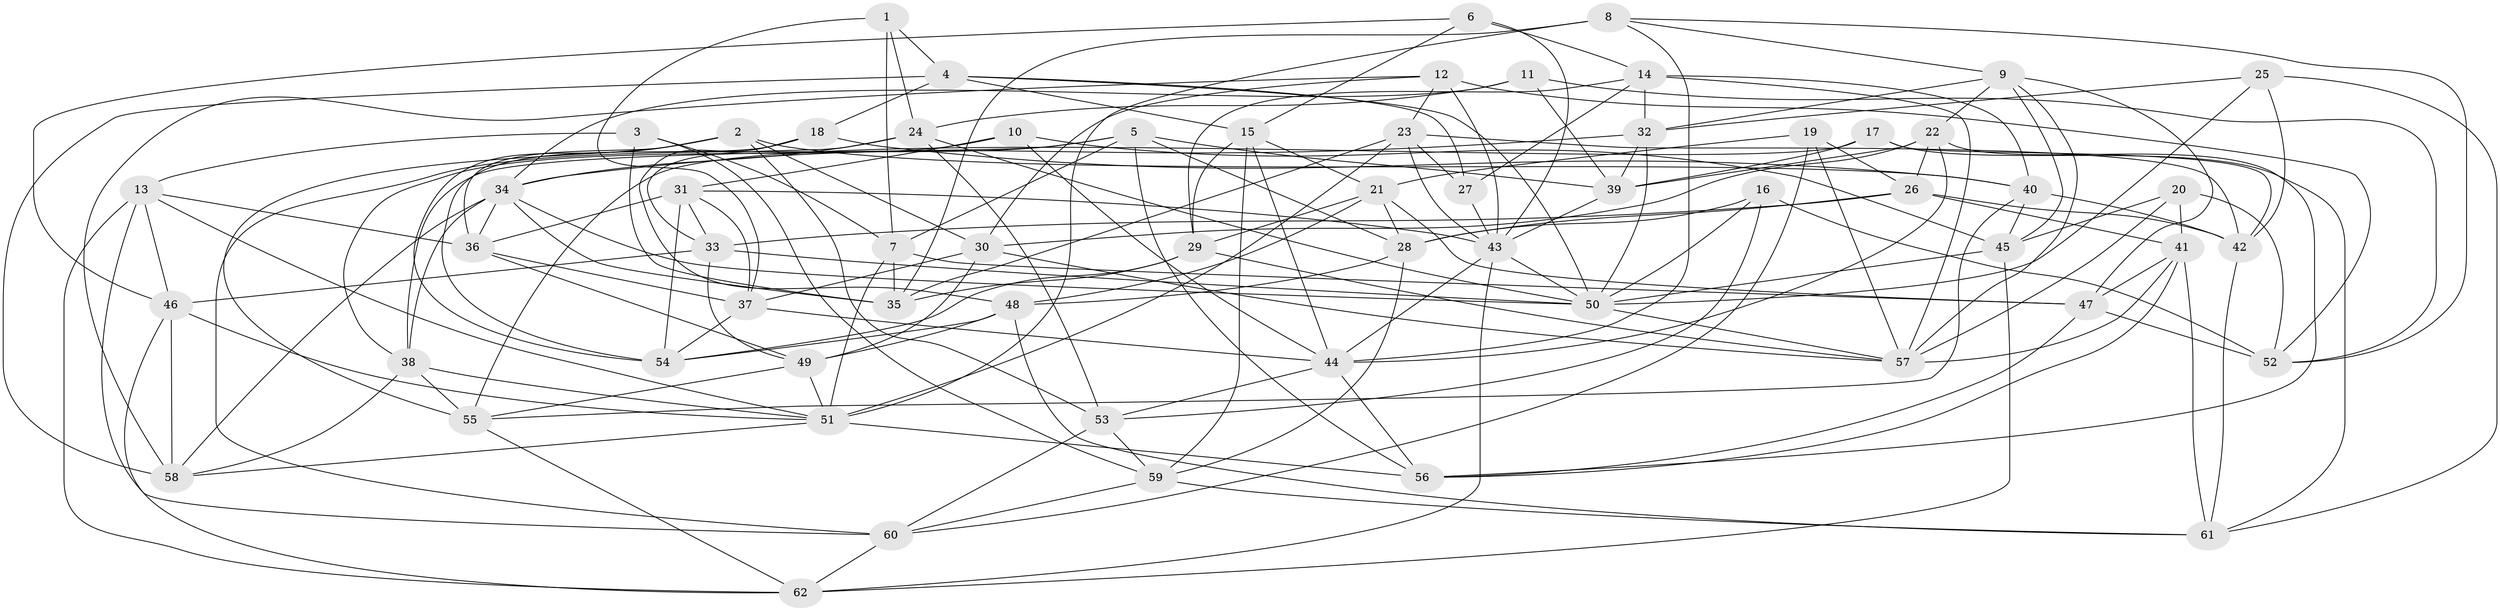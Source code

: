 // original degree distribution, {4: 1.0}
// Generated by graph-tools (version 1.1) at 2025/50/03/09/25 03:50:51]
// undirected, 62 vertices, 181 edges
graph export_dot {
graph [start="1"]
  node [color=gray90,style=filled];
  1;
  2;
  3;
  4;
  5;
  6;
  7;
  8;
  9;
  10;
  11;
  12;
  13;
  14;
  15;
  16;
  17;
  18;
  19;
  20;
  21;
  22;
  23;
  24;
  25;
  26;
  27;
  28;
  29;
  30;
  31;
  32;
  33;
  34;
  35;
  36;
  37;
  38;
  39;
  40;
  41;
  42;
  43;
  44;
  45;
  46;
  47;
  48;
  49;
  50;
  51;
  52;
  53;
  54;
  55;
  56;
  57;
  58;
  59;
  60;
  61;
  62;
  1 -- 4 [weight=1.0];
  1 -- 7 [weight=1.0];
  1 -- 24 [weight=1.0];
  1 -- 37 [weight=1.0];
  2 -- 30 [weight=1.0];
  2 -- 36 [weight=1.0];
  2 -- 40 [weight=1.0];
  2 -- 53 [weight=1.0];
  2 -- 54 [weight=1.0];
  2 -- 55 [weight=1.0];
  3 -- 7 [weight=1.0];
  3 -- 13 [weight=1.0];
  3 -- 35 [weight=1.0];
  3 -- 59 [weight=1.0];
  4 -- 15 [weight=1.0];
  4 -- 18 [weight=1.0];
  4 -- 27 [weight=1.0];
  4 -- 50 [weight=1.0];
  4 -- 58 [weight=1.0];
  5 -- 7 [weight=1.0];
  5 -- 28 [weight=1.0];
  5 -- 38 [weight=1.0];
  5 -- 39 [weight=1.0];
  5 -- 56 [weight=1.0];
  5 -- 60 [weight=1.0];
  6 -- 14 [weight=1.0];
  6 -- 15 [weight=1.0];
  6 -- 43 [weight=1.0];
  6 -- 46 [weight=1.0];
  7 -- 35 [weight=1.0];
  7 -- 47 [weight=1.0];
  7 -- 51 [weight=1.0];
  8 -- 9 [weight=1.0];
  8 -- 35 [weight=1.0];
  8 -- 44 [weight=1.0];
  8 -- 51 [weight=2.0];
  8 -- 52 [weight=1.0];
  9 -- 22 [weight=1.0];
  9 -- 32 [weight=1.0];
  9 -- 45 [weight=1.0];
  9 -- 47 [weight=1.0];
  9 -- 57 [weight=1.0];
  10 -- 31 [weight=1.0];
  10 -- 38 [weight=1.0];
  10 -- 44 [weight=1.0];
  10 -- 45 [weight=1.0];
  11 -- 24 [weight=1.0];
  11 -- 34 [weight=1.0];
  11 -- 39 [weight=1.0];
  11 -- 52 [weight=1.0];
  12 -- 23 [weight=1.0];
  12 -- 30 [weight=1.0];
  12 -- 43 [weight=2.0];
  12 -- 52 [weight=1.0];
  12 -- 58 [weight=1.0];
  13 -- 36 [weight=1.0];
  13 -- 46 [weight=1.0];
  13 -- 51 [weight=1.0];
  13 -- 60 [weight=1.0];
  13 -- 62 [weight=1.0];
  14 -- 27 [weight=1.0];
  14 -- 29 [weight=1.0];
  14 -- 32 [weight=1.0];
  14 -- 40 [weight=1.0];
  14 -- 57 [weight=1.0];
  15 -- 21 [weight=1.0];
  15 -- 29 [weight=1.0];
  15 -- 44 [weight=1.0];
  15 -- 59 [weight=1.0];
  16 -- 28 [weight=1.0];
  16 -- 50 [weight=1.0];
  16 -- 52 [weight=1.0];
  16 -- 53 [weight=1.0];
  17 -- 39 [weight=1.0];
  17 -- 42 [weight=1.0];
  17 -- 55 [weight=1.0];
  17 -- 61 [weight=1.0];
  18 -- 40 [weight=1.0];
  18 -- 48 [weight=1.0];
  18 -- 54 [weight=1.0];
  19 -- 21 [weight=1.0];
  19 -- 26 [weight=1.0];
  19 -- 57 [weight=1.0];
  19 -- 60 [weight=1.0];
  20 -- 41 [weight=1.0];
  20 -- 45 [weight=1.0];
  20 -- 52 [weight=1.0];
  20 -- 57 [weight=1.0];
  21 -- 28 [weight=1.0];
  21 -- 29 [weight=1.0];
  21 -- 47 [weight=1.0];
  21 -- 48 [weight=1.0];
  22 -- 26 [weight=1.0];
  22 -- 30 [weight=1.0];
  22 -- 39 [weight=1.0];
  22 -- 44 [weight=1.0];
  22 -- 56 [weight=1.0];
  23 -- 27 [weight=1.0];
  23 -- 35 [weight=1.0];
  23 -- 42 [weight=1.0];
  23 -- 43 [weight=1.0];
  23 -- 51 [weight=1.0];
  24 -- 33 [weight=1.0];
  24 -- 34 [weight=1.0];
  24 -- 50 [weight=1.0];
  24 -- 53 [weight=1.0];
  25 -- 32 [weight=1.0];
  25 -- 42 [weight=1.0];
  25 -- 50 [weight=1.0];
  25 -- 61 [weight=1.0];
  26 -- 28 [weight=1.0];
  26 -- 33 [weight=1.0];
  26 -- 41 [weight=1.0];
  26 -- 42 [weight=1.0];
  27 -- 43 [weight=1.0];
  28 -- 48 [weight=1.0];
  28 -- 59 [weight=1.0];
  29 -- 35 [weight=1.0];
  29 -- 54 [weight=1.0];
  29 -- 57 [weight=1.0];
  30 -- 37 [weight=1.0];
  30 -- 49 [weight=1.0];
  30 -- 57 [weight=1.0];
  31 -- 33 [weight=1.0];
  31 -- 36 [weight=1.0];
  31 -- 37 [weight=1.0];
  31 -- 43 [weight=1.0];
  31 -- 54 [weight=1.0];
  32 -- 34 [weight=1.0];
  32 -- 39 [weight=1.0];
  32 -- 50 [weight=1.0];
  33 -- 46 [weight=1.0];
  33 -- 49 [weight=1.0];
  33 -- 50 [weight=1.0];
  34 -- 35 [weight=1.0];
  34 -- 36 [weight=1.0];
  34 -- 38 [weight=1.0];
  34 -- 50 [weight=1.0];
  34 -- 58 [weight=1.0];
  36 -- 37 [weight=1.0];
  36 -- 49 [weight=1.0];
  37 -- 44 [weight=1.0];
  37 -- 54 [weight=1.0];
  38 -- 51 [weight=1.0];
  38 -- 55 [weight=1.0];
  38 -- 58 [weight=1.0];
  39 -- 43 [weight=1.0];
  40 -- 42 [weight=1.0];
  40 -- 45 [weight=1.0];
  40 -- 55 [weight=1.0];
  41 -- 47 [weight=1.0];
  41 -- 56 [weight=1.0];
  41 -- 57 [weight=1.0];
  41 -- 61 [weight=1.0];
  42 -- 61 [weight=1.0];
  43 -- 44 [weight=1.0];
  43 -- 50 [weight=1.0];
  43 -- 62 [weight=1.0];
  44 -- 53 [weight=1.0];
  44 -- 56 [weight=1.0];
  45 -- 50 [weight=1.0];
  45 -- 62 [weight=1.0];
  46 -- 51 [weight=1.0];
  46 -- 58 [weight=1.0];
  46 -- 62 [weight=1.0];
  47 -- 52 [weight=1.0];
  47 -- 56 [weight=1.0];
  48 -- 49 [weight=1.0];
  48 -- 54 [weight=1.0];
  48 -- 61 [weight=1.0];
  49 -- 51 [weight=1.0];
  49 -- 55 [weight=1.0];
  50 -- 57 [weight=1.0];
  51 -- 56 [weight=1.0];
  51 -- 58 [weight=1.0];
  53 -- 59 [weight=1.0];
  53 -- 60 [weight=1.0];
  55 -- 62 [weight=1.0];
  59 -- 60 [weight=1.0];
  59 -- 61 [weight=1.0];
  60 -- 62 [weight=1.0];
}
